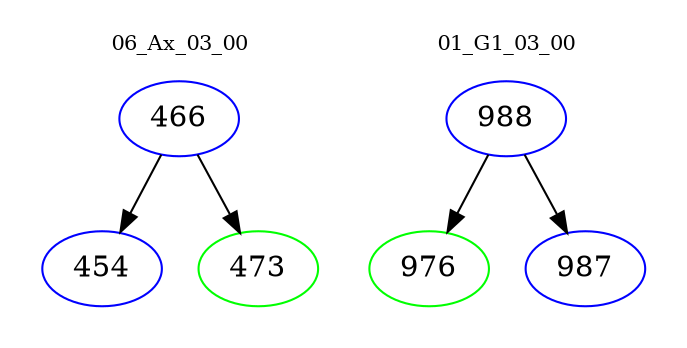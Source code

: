 digraph{
subgraph cluster_0 {
color = white
label = "06_Ax_03_00";
fontsize=10;
T0_466 [label="466", color="blue"]
T0_466 -> T0_454 [color="black"]
T0_454 [label="454", color="blue"]
T0_466 -> T0_473 [color="black"]
T0_473 [label="473", color="green"]
}
subgraph cluster_1 {
color = white
label = "01_G1_03_00";
fontsize=10;
T1_988 [label="988", color="blue"]
T1_988 -> T1_976 [color="black"]
T1_976 [label="976", color="green"]
T1_988 -> T1_987 [color="black"]
T1_987 [label="987", color="blue"]
}
}
